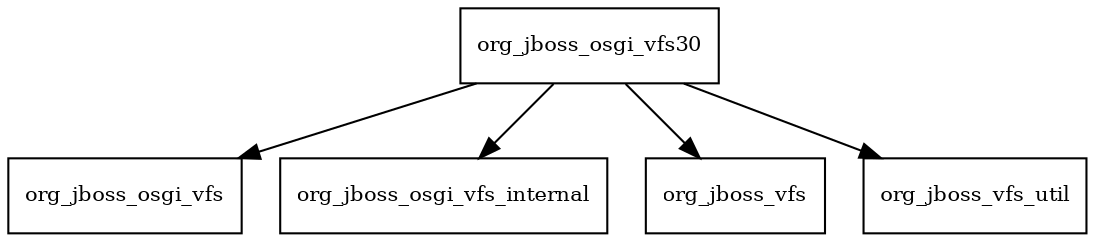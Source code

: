 digraph jbosgi_vfs30_1_2_1_Final_redhat_1_package_dependencies {
  node [shape = box, fontsize=10.0];
  org_jboss_osgi_vfs30 -> org_jboss_osgi_vfs;
  org_jboss_osgi_vfs30 -> org_jboss_osgi_vfs_internal;
  org_jboss_osgi_vfs30 -> org_jboss_vfs;
  org_jboss_osgi_vfs30 -> org_jboss_vfs_util;
}
